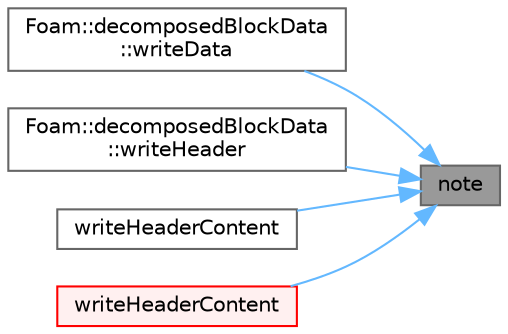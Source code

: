 digraph "note"
{
 // LATEX_PDF_SIZE
  bgcolor="transparent";
  edge [fontname=Helvetica,fontsize=10,labelfontname=Helvetica,labelfontsize=10];
  node [fontname=Helvetica,fontsize=10,shape=box,height=0.2,width=0.4];
  rankdir="RL";
  Node1 [id="Node000001",label="note",height=0.2,width=0.4,color="gray40", fillcolor="grey60", style="filled", fontcolor="black",tooltip=" "];
  Node1 -> Node2 [id="edge1_Node000001_Node000002",dir="back",color="steelblue1",style="solid",tooltip=" "];
  Node2 [id="Node000002",label="Foam::decomposedBlockData\l::writeData",height=0.2,width=0.4,color="grey40", fillcolor="white", style="filled",URL="$classFoam_1_1decomposedBlockData.html#a4c658e15d7e8f5819cdc0eedbbbeb85e",tooltip=" "];
  Node1 -> Node3 [id="edge2_Node000001_Node000003",dir="back",color="steelblue1",style="solid",tooltip=" "];
  Node3 [id="Node000003",label="Foam::decomposedBlockData\l::writeHeader",height=0.2,width=0.4,color="grey40", fillcolor="white", style="filled",URL="$classFoam_1_1decomposedBlockData.html#a48d5a7ea2dd011931eb703ba9952625d",tooltip=" "];
  Node1 -> Node4 [id="edge3_Node000001_Node000004",dir="back",color="steelblue1",style="solid",tooltip=" "];
  Node4 [id="Node000004",label="writeHeaderContent",height=0.2,width=0.4,color="grey40", fillcolor="white", style="filled",URL="$classFoam_1_1IOobject.html#a1923c3623a441cdc693e4d9ad041ec7a",tooltip=" "];
  Node1 -> Node5 [id="edge4_Node000001_Node000005",dir="back",color="steelblue1",style="solid",tooltip=" "];
  Node5 [id="Node000005",label="writeHeaderContent",height=0.2,width=0.4,color="red", fillcolor="#FFF0F0", style="filled",URL="$classFoam_1_1IOobject.html#a8cbc6c83601f336aba316bde35468571",tooltip=" "];
}
